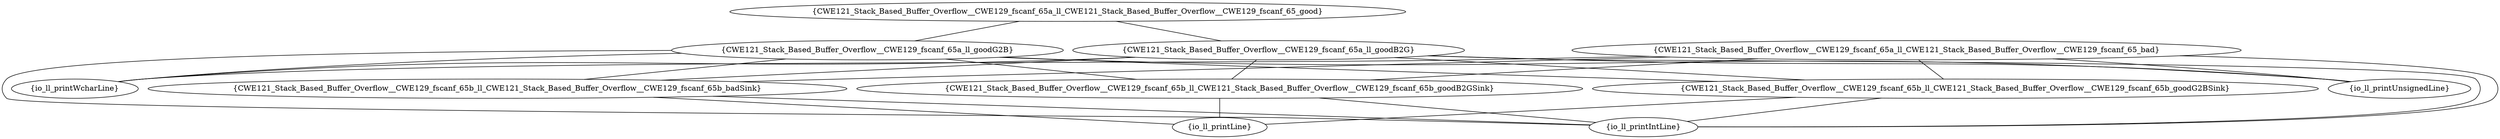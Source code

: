 graph "cg graph" {
CWE121_Stack_Based_Buffer_Overflow__CWE129_fscanf_65a_ll_goodG2B [label="{CWE121_Stack_Based_Buffer_Overflow__CWE129_fscanf_65a_ll_goodG2B}"];
CWE121_Stack_Based_Buffer_Overflow__CWE129_fscanf_65b_ll_CWE121_Stack_Based_Buffer_Overflow__CWE129_fscanf_65b_badSink [label="{CWE121_Stack_Based_Buffer_Overflow__CWE129_fscanf_65b_ll_CWE121_Stack_Based_Buffer_Overflow__CWE129_fscanf_65b_badSink}"];
CWE121_Stack_Based_Buffer_Overflow__CWE129_fscanf_65b_ll_CWE121_Stack_Based_Buffer_Overflow__CWE129_fscanf_65b_goodB2GSink [label="{CWE121_Stack_Based_Buffer_Overflow__CWE129_fscanf_65b_ll_CWE121_Stack_Based_Buffer_Overflow__CWE129_fscanf_65b_goodB2GSink}"];
CWE121_Stack_Based_Buffer_Overflow__CWE129_fscanf_65b_ll_CWE121_Stack_Based_Buffer_Overflow__CWE129_fscanf_65b_goodG2BSink [label="{CWE121_Stack_Based_Buffer_Overflow__CWE129_fscanf_65b_ll_CWE121_Stack_Based_Buffer_Overflow__CWE129_fscanf_65b_goodG2BSink}"];
io_ll_printIntLine [label="{io_ll_printIntLine}"];
io_ll_printUnsignedLine [label="{io_ll_printUnsignedLine}"];
io_ll_printWcharLine [label="{io_ll_printWcharLine}"];
io_ll_printLine [label="{io_ll_printLine}"];
CWE121_Stack_Based_Buffer_Overflow__CWE129_fscanf_65a_ll_CWE121_Stack_Based_Buffer_Overflow__CWE129_fscanf_65_good [label="{CWE121_Stack_Based_Buffer_Overflow__CWE129_fscanf_65a_ll_CWE121_Stack_Based_Buffer_Overflow__CWE129_fscanf_65_good}"];
CWE121_Stack_Based_Buffer_Overflow__CWE129_fscanf_65a_ll_goodB2G [label="{CWE121_Stack_Based_Buffer_Overflow__CWE129_fscanf_65a_ll_goodB2G}"];
CWE121_Stack_Based_Buffer_Overflow__CWE129_fscanf_65a_ll_CWE121_Stack_Based_Buffer_Overflow__CWE129_fscanf_65_bad [label="{CWE121_Stack_Based_Buffer_Overflow__CWE129_fscanf_65a_ll_CWE121_Stack_Based_Buffer_Overflow__CWE129_fscanf_65_bad}"];
CWE121_Stack_Based_Buffer_Overflow__CWE129_fscanf_65a_ll_goodG2B -- CWE121_Stack_Based_Buffer_Overflow__CWE129_fscanf_65b_ll_CWE121_Stack_Based_Buffer_Overflow__CWE129_fscanf_65b_badSink;
CWE121_Stack_Based_Buffer_Overflow__CWE129_fscanf_65a_ll_goodG2B -- CWE121_Stack_Based_Buffer_Overflow__CWE129_fscanf_65b_ll_CWE121_Stack_Based_Buffer_Overflow__CWE129_fscanf_65b_goodB2GSink;
CWE121_Stack_Based_Buffer_Overflow__CWE129_fscanf_65a_ll_goodG2B -- CWE121_Stack_Based_Buffer_Overflow__CWE129_fscanf_65b_ll_CWE121_Stack_Based_Buffer_Overflow__CWE129_fscanf_65b_goodG2BSink;
CWE121_Stack_Based_Buffer_Overflow__CWE129_fscanf_65a_ll_goodG2B -- io_ll_printIntLine;
CWE121_Stack_Based_Buffer_Overflow__CWE129_fscanf_65a_ll_goodG2B -- io_ll_printUnsignedLine;
CWE121_Stack_Based_Buffer_Overflow__CWE129_fscanf_65a_ll_goodG2B -- io_ll_printWcharLine;
CWE121_Stack_Based_Buffer_Overflow__CWE129_fscanf_65b_ll_CWE121_Stack_Based_Buffer_Overflow__CWE129_fscanf_65b_goodG2BSink -- io_ll_printIntLine;
CWE121_Stack_Based_Buffer_Overflow__CWE129_fscanf_65b_ll_CWE121_Stack_Based_Buffer_Overflow__CWE129_fscanf_65b_goodG2BSink -- io_ll_printLine;
CWE121_Stack_Based_Buffer_Overflow__CWE129_fscanf_65b_ll_CWE121_Stack_Based_Buffer_Overflow__CWE129_fscanf_65b_goodB2GSink -- io_ll_printIntLine;
CWE121_Stack_Based_Buffer_Overflow__CWE129_fscanf_65b_ll_CWE121_Stack_Based_Buffer_Overflow__CWE129_fscanf_65b_goodB2GSink -- io_ll_printLine;
CWE121_Stack_Based_Buffer_Overflow__CWE129_fscanf_65b_ll_CWE121_Stack_Based_Buffer_Overflow__CWE129_fscanf_65b_badSink -- io_ll_printIntLine;
CWE121_Stack_Based_Buffer_Overflow__CWE129_fscanf_65b_ll_CWE121_Stack_Based_Buffer_Overflow__CWE129_fscanf_65b_badSink -- io_ll_printLine;
CWE121_Stack_Based_Buffer_Overflow__CWE129_fscanf_65a_ll_CWE121_Stack_Based_Buffer_Overflow__CWE129_fscanf_65_good -- CWE121_Stack_Based_Buffer_Overflow__CWE129_fscanf_65a_ll_goodG2B;
CWE121_Stack_Based_Buffer_Overflow__CWE129_fscanf_65a_ll_CWE121_Stack_Based_Buffer_Overflow__CWE129_fscanf_65_good -- CWE121_Stack_Based_Buffer_Overflow__CWE129_fscanf_65a_ll_goodB2G;
CWE121_Stack_Based_Buffer_Overflow__CWE129_fscanf_65a_ll_CWE121_Stack_Based_Buffer_Overflow__CWE129_fscanf_65_bad -- CWE121_Stack_Based_Buffer_Overflow__CWE129_fscanf_65b_ll_CWE121_Stack_Based_Buffer_Overflow__CWE129_fscanf_65b_badSink;
CWE121_Stack_Based_Buffer_Overflow__CWE129_fscanf_65a_ll_CWE121_Stack_Based_Buffer_Overflow__CWE129_fscanf_65_bad -- CWE121_Stack_Based_Buffer_Overflow__CWE129_fscanf_65b_ll_CWE121_Stack_Based_Buffer_Overflow__CWE129_fscanf_65b_goodB2GSink;
CWE121_Stack_Based_Buffer_Overflow__CWE129_fscanf_65a_ll_CWE121_Stack_Based_Buffer_Overflow__CWE129_fscanf_65_bad -- CWE121_Stack_Based_Buffer_Overflow__CWE129_fscanf_65b_ll_CWE121_Stack_Based_Buffer_Overflow__CWE129_fscanf_65b_goodG2BSink;
CWE121_Stack_Based_Buffer_Overflow__CWE129_fscanf_65a_ll_CWE121_Stack_Based_Buffer_Overflow__CWE129_fscanf_65_bad -- io_ll_printIntLine;
CWE121_Stack_Based_Buffer_Overflow__CWE129_fscanf_65a_ll_CWE121_Stack_Based_Buffer_Overflow__CWE129_fscanf_65_bad -- io_ll_printUnsignedLine;
CWE121_Stack_Based_Buffer_Overflow__CWE129_fscanf_65a_ll_CWE121_Stack_Based_Buffer_Overflow__CWE129_fscanf_65_bad -- io_ll_printWcharLine;
CWE121_Stack_Based_Buffer_Overflow__CWE129_fscanf_65a_ll_goodB2G -- CWE121_Stack_Based_Buffer_Overflow__CWE129_fscanf_65b_ll_CWE121_Stack_Based_Buffer_Overflow__CWE129_fscanf_65b_badSink;
CWE121_Stack_Based_Buffer_Overflow__CWE129_fscanf_65a_ll_goodB2G -- CWE121_Stack_Based_Buffer_Overflow__CWE129_fscanf_65b_ll_CWE121_Stack_Based_Buffer_Overflow__CWE129_fscanf_65b_goodB2GSink;
CWE121_Stack_Based_Buffer_Overflow__CWE129_fscanf_65a_ll_goodB2G -- CWE121_Stack_Based_Buffer_Overflow__CWE129_fscanf_65b_ll_CWE121_Stack_Based_Buffer_Overflow__CWE129_fscanf_65b_goodG2BSink;
CWE121_Stack_Based_Buffer_Overflow__CWE129_fscanf_65a_ll_goodB2G -- io_ll_printIntLine;
CWE121_Stack_Based_Buffer_Overflow__CWE129_fscanf_65a_ll_goodB2G -- io_ll_printUnsignedLine;
CWE121_Stack_Based_Buffer_Overflow__CWE129_fscanf_65a_ll_goodB2G -- io_ll_printWcharLine;
}
